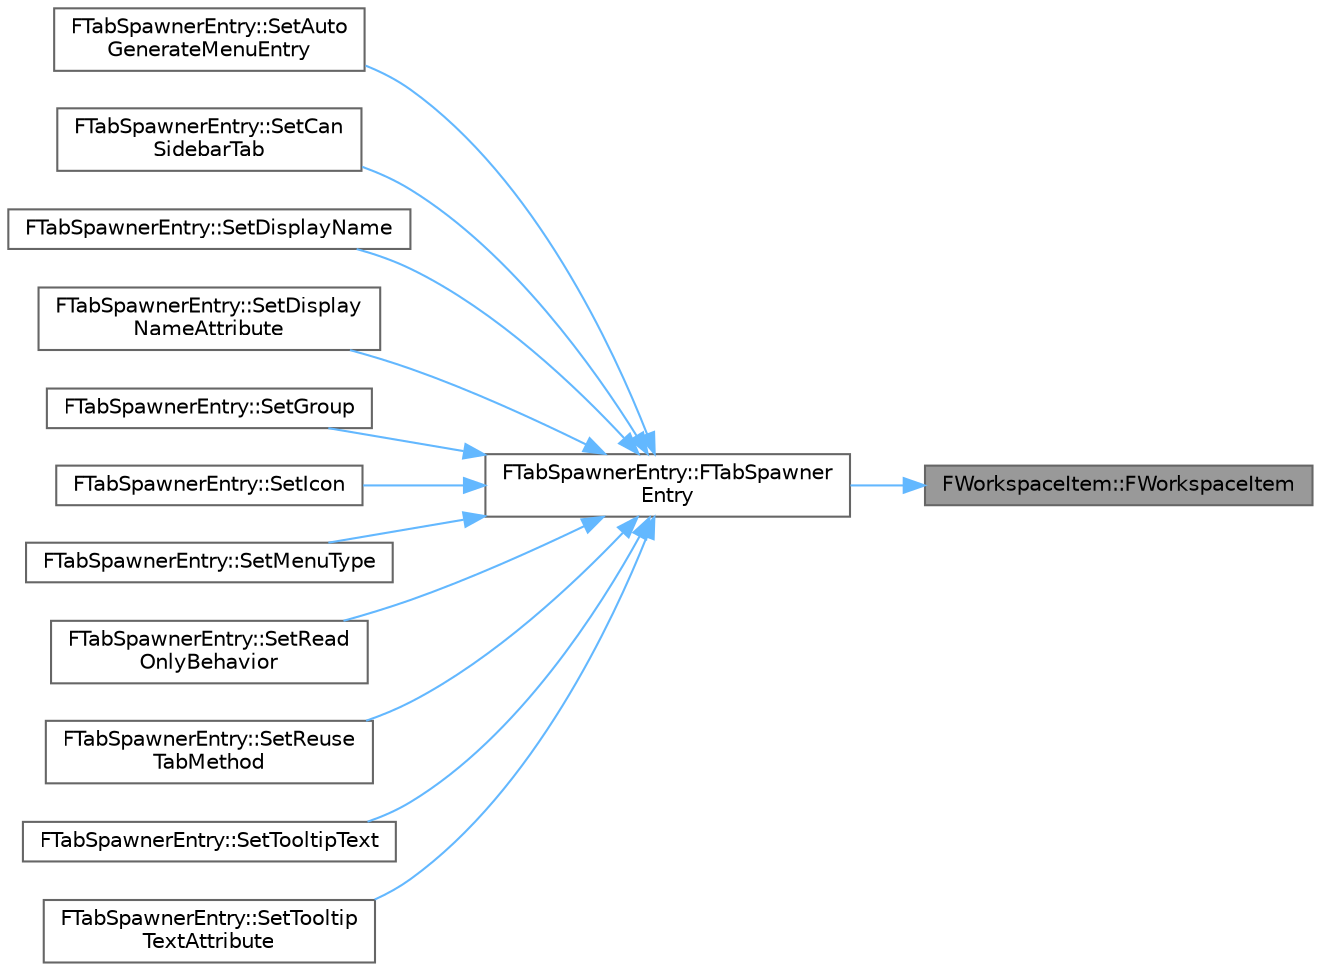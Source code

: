 digraph "FWorkspaceItem::FWorkspaceItem"
{
 // INTERACTIVE_SVG=YES
 // LATEX_PDF_SIZE
  bgcolor="transparent";
  edge [fontname=Helvetica,fontsize=10,labelfontname=Helvetica,labelfontsize=10];
  node [fontname=Helvetica,fontsize=10,shape=box,height=0.2,width=0.4];
  rankdir="RL";
  Node1 [id="Node000001",label="FWorkspaceItem::FWorkspaceItem",height=0.2,width=0.4,color="gray40", fillcolor="grey60", style="filled", fontcolor="black",tooltip=" "];
  Node1 -> Node2 [id="edge1_Node000001_Node000002",dir="back",color="steelblue1",style="solid",tooltip=" "];
  Node2 [id="Node000002",label="FTabSpawnerEntry::FTabSpawner\lEntry",height=0.2,width=0.4,color="grey40", fillcolor="white", style="filled",URL="$d5/db4/structFTabSpawnerEntry.html#abf6429ff2d4ba8ab3f3f072c9a7ba120",tooltip=" "];
  Node2 -> Node3 [id="edge2_Node000002_Node000003",dir="back",color="steelblue1",style="solid",tooltip=" "];
  Node3 [id="Node000003",label="FTabSpawnerEntry::SetAuto\lGenerateMenuEntry",height=0.2,width=0.4,color="grey40", fillcolor="white", style="filled",URL="$d5/db4/structFTabSpawnerEntry.html#a35cf6660a12b4afab5fbbbfcc201dba6",tooltip=" "];
  Node2 -> Node4 [id="edge3_Node000002_Node000004",dir="back",color="steelblue1",style="solid",tooltip=" "];
  Node4 [id="Node000004",label="FTabSpawnerEntry::SetCan\lSidebarTab",height=0.2,width=0.4,color="grey40", fillcolor="white", style="filled",URL="$d5/db4/structFTabSpawnerEntry.html#aeb9a97e77dafc8fc046a96fb5f124da2",tooltip=" "];
  Node2 -> Node5 [id="edge4_Node000002_Node000005",dir="back",color="steelblue1",style="solid",tooltip=" "];
  Node5 [id="Node000005",label="FTabSpawnerEntry::SetDisplayName",height=0.2,width=0.4,color="grey40", fillcolor="white", style="filled",URL="$d5/db4/structFTabSpawnerEntry.html#aec6c80fbce80cd1070dadad858496bb4",tooltip=" "];
  Node2 -> Node6 [id="edge5_Node000002_Node000006",dir="back",color="steelblue1",style="solid",tooltip=" "];
  Node6 [id="Node000006",label="FTabSpawnerEntry::SetDisplay\lNameAttribute",height=0.2,width=0.4,color="grey40", fillcolor="white", style="filled",URL="$d5/db4/structFTabSpawnerEntry.html#a230c4725d6ecbde996273514d4c2f7e3",tooltip=" "];
  Node2 -> Node7 [id="edge6_Node000002_Node000007",dir="back",color="steelblue1",style="solid",tooltip=" "];
  Node7 [id="Node000007",label="FTabSpawnerEntry::SetGroup",height=0.2,width=0.4,color="grey40", fillcolor="white", style="filled",URL="$d5/db4/structFTabSpawnerEntry.html#aa08a7bb374630343446169b89355e641",tooltip=" "];
  Node2 -> Node8 [id="edge7_Node000002_Node000008",dir="back",color="steelblue1",style="solid",tooltip=" "];
  Node8 [id="Node000008",label="FTabSpawnerEntry::SetIcon",height=0.2,width=0.4,color="grey40", fillcolor="white", style="filled",URL="$d5/db4/structFTabSpawnerEntry.html#a8782c1594af9bfd98f2dc03b532f9ca7",tooltip=" "];
  Node2 -> Node9 [id="edge8_Node000002_Node000009",dir="back",color="steelblue1",style="solid",tooltip=" "];
  Node9 [id="Node000009",label="FTabSpawnerEntry::SetMenuType",height=0.2,width=0.4,color="grey40", fillcolor="white", style="filled",URL="$d5/db4/structFTabSpawnerEntry.html#a541bf43fb0a6561d29cdcdaeb50362d0",tooltip=" "];
  Node2 -> Node10 [id="edge9_Node000002_Node000010",dir="back",color="steelblue1",style="solid",tooltip=" "];
  Node10 [id="Node000010",label="FTabSpawnerEntry::SetRead\lOnlyBehavior",height=0.2,width=0.4,color="grey40", fillcolor="white", style="filled",URL="$d5/db4/structFTabSpawnerEntry.html#af1a25162e6aba3e0141462b3540977f6",tooltip=" "];
  Node2 -> Node11 [id="edge10_Node000002_Node000011",dir="back",color="steelblue1",style="solid",tooltip=" "];
  Node11 [id="Node000011",label="FTabSpawnerEntry::SetReuse\lTabMethod",height=0.2,width=0.4,color="grey40", fillcolor="white", style="filled",URL="$d5/db4/structFTabSpawnerEntry.html#a57d8bdccbe3ccbdde49a8d1e10b40b58",tooltip=" "];
  Node2 -> Node12 [id="edge11_Node000002_Node000012",dir="back",color="steelblue1",style="solid",tooltip=" "];
  Node12 [id="Node000012",label="FTabSpawnerEntry::SetTooltipText",height=0.2,width=0.4,color="grey40", fillcolor="white", style="filled",URL="$d5/db4/structFTabSpawnerEntry.html#a14e32e58c493c37f270aad5f1770c734",tooltip=" "];
  Node2 -> Node13 [id="edge12_Node000002_Node000013",dir="back",color="steelblue1",style="solid",tooltip=" "];
  Node13 [id="Node000013",label="FTabSpawnerEntry::SetTooltip\lTextAttribute",height=0.2,width=0.4,color="grey40", fillcolor="white", style="filled",URL="$d5/db4/structFTabSpawnerEntry.html#a5dc7c0ff3b90b3bd74ad93cd499fc180",tooltip=" "];
}
